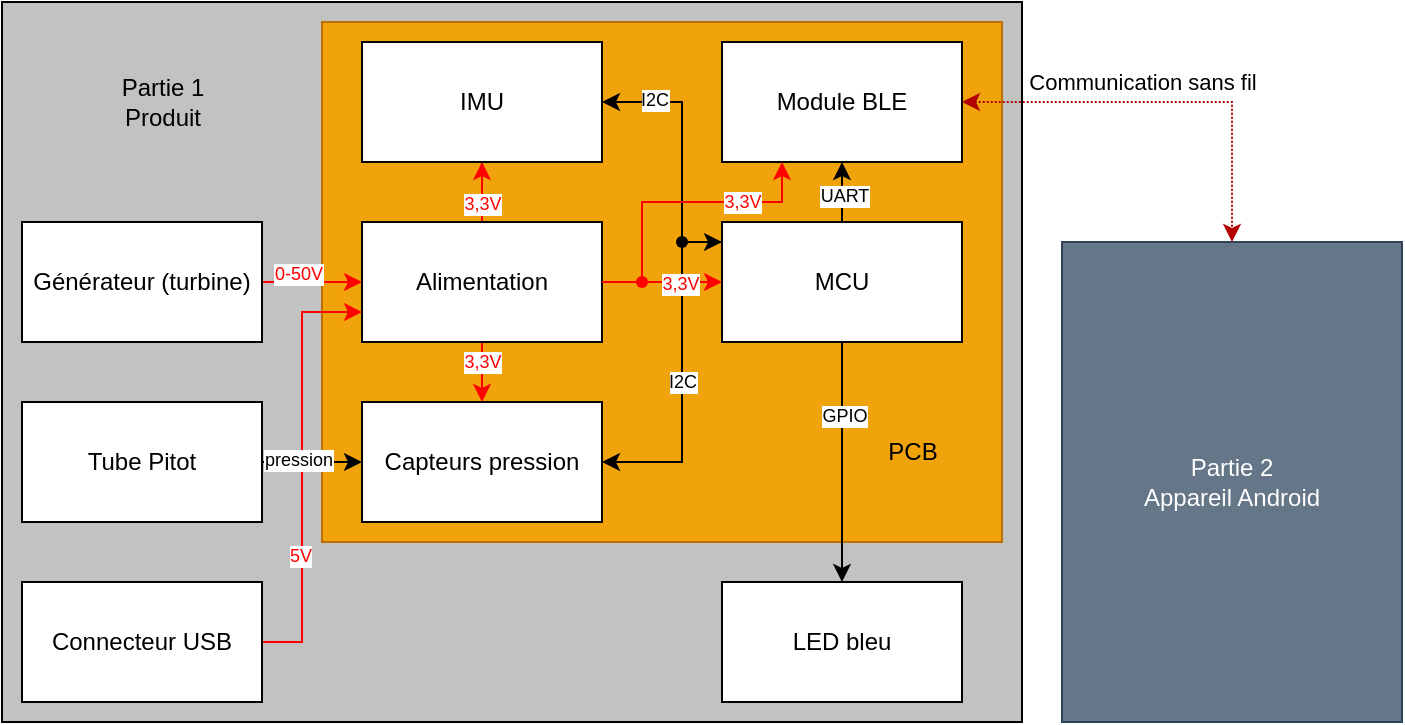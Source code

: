 <mxfile version="20.6.0"><diagram id="SIJ5Aryt0CdrIKUSF-ZM" name="Page-1"><mxGraphModel dx="1301" dy="635" grid="1" gridSize="10" guides="1" tooltips="1" connect="1" arrows="1" fold="1" page="1" pageScale="1" pageWidth="1169" pageHeight="1654" math="0" shadow="0"><root><mxCell id="0"/><mxCell id="1" parent="0"/><mxCell id="ZXaSeXjnJ3P-zzGFi4Rx-47" value="" style="rounded=0;whiteSpace=wrap;html=1;fillColor=#C2C2C2;" parent="1" vertex="1"><mxGeometry x="10" y="260" width="510" height="360" as="geometry"/></mxCell><mxCell id="ZXaSeXjnJ3P-zzGFi4Rx-8" value="" style="rounded=0;whiteSpace=wrap;html=1;fillColor=#f0a30a;fontColor=#000000;strokeColor=#BD7000;fillStyle=auto;" parent="1" vertex="1"><mxGeometry x="170" y="270" width="340" height="260" as="geometry"/></mxCell><mxCell id="ZXaSeXjnJ3P-zzGFi4Rx-1" value="Module BLE" style="rounded=0;whiteSpace=wrap;html=1;" parent="1" vertex="1"><mxGeometry x="370" y="280" width="120" height="60" as="geometry"/></mxCell><mxCell id="ZXaSeXjnJ3P-zzGFi4Rx-15" style="edgeStyle=orthogonalEdgeStyle;rounded=0;orthogonalLoop=1;jettySize=auto;html=1;entryX=0;entryY=0.25;entryDx=0;entryDy=0;startArrow=classic;startFill=1;endArrow=none;endFill=0;" parent="1" source="ZXaSeXjnJ3P-zzGFi4Rx-2" target="ZXaSeXjnJ3P-zzGFi4Rx-13" edge="1"><mxGeometry relative="1" as="geometry"><Array as="points"><mxPoint x="350" y="310"/><mxPoint x="350" y="380"/><mxPoint x="370" y="380"/></Array></mxGeometry></mxCell><mxCell id="BuXzhFkJGPk661kamWxM-22" value="I2C" style="edgeLabel;html=1;align=center;verticalAlign=middle;resizable=0;points=[];fontColor=#000000;fontSize=9;" parent="ZXaSeXjnJ3P-zzGFi4Rx-15" vertex="1" connectable="0"><mxGeometry x="-0.621" y="1" relative="1" as="geometry"><mxPoint as="offset"/></mxGeometry></mxCell><mxCell id="ZXaSeXjnJ3P-zzGFi4Rx-2" value="IMU" style="rounded=0;whiteSpace=wrap;html=1;" parent="1" vertex="1"><mxGeometry x="190" y="280" width="120" height="60" as="geometry"/></mxCell><mxCell id="ZXaSeXjnJ3P-zzGFi4Rx-22" value="" style="edgeStyle=orthogonalEdgeStyle;rounded=0;orthogonalLoop=1;jettySize=auto;html=1;endArrow=classic;endFill=1;" parent="1" source="ZXaSeXjnJ3P-zzGFi4Rx-4" target="ZXaSeXjnJ3P-zzGFi4Rx-21" edge="1"><mxGeometry relative="1" as="geometry"/></mxCell><mxCell id="ZXaSeXjnJ3P-zzGFi4Rx-4" value="Tube Pitot" style="rounded=0;whiteSpace=wrap;html=1;" parent="1" vertex="1"><mxGeometry x="20" y="460" width="120" height="60" as="geometry"/></mxCell><mxCell id="BuXzhFkJGPk661kamWxM-2" style="edgeStyle=orthogonalEdgeStyle;rounded=0;orthogonalLoop=1;jettySize=auto;html=1;exitX=0.5;exitY=0;exitDx=0;exitDy=0;entryX=0.5;entryY=1;entryDx=0;entryDy=0;endArrow=classic;endFill=1;startArrow=none;startFill=0;" parent="1" source="ZXaSeXjnJ3P-zzGFi4Rx-13" target="ZXaSeXjnJ3P-zzGFi4Rx-1" edge="1"><mxGeometry relative="1" as="geometry"/></mxCell><mxCell id="ZXaSeXjnJ3P-zzGFi4Rx-13" value="MCU" style="rounded=0;whiteSpace=wrap;html=1;" parent="1" vertex="1"><mxGeometry x="370" y="370" width="120" height="60" as="geometry"/></mxCell><mxCell id="ZXaSeXjnJ3P-zzGFi4Rx-38" style="edgeStyle=orthogonalEdgeStyle;rounded=0;orthogonalLoop=1;jettySize=auto;html=1;strokeWidth=1;startArrow=classic;startFill=1;endSize=6;endArrow=classic;endFill=1;" parent="1" source="ZXaSeXjnJ3P-zzGFi4Rx-21" target="ZXaSeXjnJ3P-zzGFi4Rx-13" edge="1"><mxGeometry relative="1" as="geometry"><Array as="points"><mxPoint x="350" y="490"/><mxPoint x="350" y="380"/></Array></mxGeometry></mxCell><mxCell id="ZXaSeXjnJ3P-zzGFi4Rx-21" value="Capteurs pression" style="whiteSpace=wrap;html=1;rounded=0;" parent="1" vertex="1"><mxGeometry x="190" y="460" width="120" height="60" as="geometry"/></mxCell><mxCell id="ZXaSeXjnJ3P-zzGFi4Rx-24" value="Partie 2&lt;br&gt;Appareil Android" style="rounded=0;whiteSpace=wrap;html=1;fillColor=#647687;fontColor=#ffffff;strokeColor=#314354;" parent="1" vertex="1"><mxGeometry x="540" y="380" width="170" height="240" as="geometry"/></mxCell><mxCell id="ZXaSeXjnJ3P-zzGFi4Rx-35" style="edgeStyle=orthogonalEdgeStyle;rounded=0;orthogonalLoop=1;jettySize=auto;html=1;entryX=0.5;entryY=1;entryDx=0;entryDy=0;strokeWidth=1;startArrow=none;startFill=0;endSize=6;endArrow=none;endFill=0;" parent="1" source="ZXaSeXjnJ3P-zzGFi4Rx-32" target="ZXaSeXjnJ3P-zzGFi4Rx-2" edge="1"><mxGeometry relative="1" as="geometry"/></mxCell><mxCell id="ZXaSeXjnJ3P-zzGFi4Rx-36" style="edgeStyle=orthogonalEdgeStyle;rounded=0;orthogonalLoop=1;jettySize=auto;html=1;exitX=0.5;exitY=1;exitDx=0;exitDy=0;entryX=0.5;entryY=0;entryDx=0;entryDy=0;strokeWidth=1;startArrow=none;startFill=0;endSize=6;endArrow=classic;endFill=1;strokeColor=#FF0000;" parent="1" source="ZXaSeXjnJ3P-zzGFi4Rx-32" target="ZXaSeXjnJ3P-zzGFi4Rx-21" edge="1"><mxGeometry relative="1" as="geometry"/></mxCell><mxCell id="ZXaSeXjnJ3P-zzGFi4Rx-37" style="edgeStyle=orthogonalEdgeStyle;rounded=0;orthogonalLoop=1;jettySize=auto;html=1;entryX=0;entryY=0.5;entryDx=0;entryDy=0;strokeWidth=1;startArrow=none;startFill=0;endSize=6;endArrow=classic;endFill=1;strokeColor=#FF0000;" parent="1" source="ZXaSeXjnJ3P-zzGFi4Rx-32" target="ZXaSeXjnJ3P-zzGFi4Rx-13" edge="1"><mxGeometry relative="1" as="geometry"/></mxCell><mxCell id="ZXaSeXjnJ3P-zzGFi4Rx-40" style="edgeStyle=orthogonalEdgeStyle;rounded=0;orthogonalLoop=1;jettySize=auto;html=1;entryX=0.25;entryY=1;entryDx=0;entryDy=0;strokeWidth=1;startArrow=none;startFill=0;endSize=6;exitX=1;exitY=0.25;exitDx=0;exitDy=0;endArrow=classic;endFill=1;strokeColor=#FF0000;" parent="1" source="ZXaSeXjnJ3P-zzGFi4Rx-32" target="ZXaSeXjnJ3P-zzGFi4Rx-1" edge="1"><mxGeometry relative="1" as="geometry"><Array as="points"><mxPoint x="310" y="400"/><mxPoint x="330" y="400"/><mxPoint x="330" y="360"/><mxPoint x="400" y="360"/></Array></mxGeometry></mxCell><mxCell id="BuXzhFkJGPk661kamWxM-14" value="" style="edgeStyle=elbowEdgeStyle;rounded=0;orthogonalLoop=1;jettySize=auto;html=1;startArrow=none;startFill=0;endArrow=classic;endFill=1;strokeColor=#FF0000;" parent="1" source="ZXaSeXjnJ3P-zzGFi4Rx-32" target="ZXaSeXjnJ3P-zzGFi4Rx-2" edge="1"><mxGeometry relative="1" as="geometry"/></mxCell><mxCell id="BuXzhFkJGPk661kamWxM-15" value="&lt;div style=&quot;font-size: 9px;&quot;&gt;3,3V&lt;/div&gt;" style="edgeLabel;html=1;align=center;verticalAlign=middle;resizable=0;points=[];labelBackgroundColor=default;fontColor=#FF0000;fontSize=9;" parent="BuXzhFkJGPk661kamWxM-14" vertex="1" connectable="0"><mxGeometry x="0.43" y="1" relative="1" as="geometry"><mxPoint x="1" y="12" as="offset"/></mxGeometry></mxCell><mxCell id="ZXaSeXjnJ3P-zzGFi4Rx-32" value="Alimentation" style="rounded=0;whiteSpace=wrap;html=1;" parent="1" vertex="1"><mxGeometry x="190" y="370" width="120" height="60" as="geometry"/></mxCell><mxCell id="ZXaSeXjnJ3P-zzGFi4Rx-33" style="edgeStyle=orthogonalEdgeStyle;rounded=0;orthogonalLoop=1;jettySize=auto;html=1;entryX=0;entryY=0.5;entryDx=0;entryDy=0;endArrow=classic;endFill=1;strokeColor=#FF0000;" parent="1" source="ZXaSeXjnJ3P-zzGFi4Rx-34" target="ZXaSeXjnJ3P-zzGFi4Rx-32" edge="1"><mxGeometry relative="1" as="geometry"/></mxCell><mxCell id="ZXaSeXjnJ3P-zzGFi4Rx-34" value="Générateur (turbine)" style="rounded=0;whiteSpace=wrap;html=1;" parent="1" vertex="1"><mxGeometry x="20" y="370" width="120" height="60" as="geometry"/></mxCell><mxCell id="ZXaSeXjnJ3P-zzGFi4Rx-43" value="PCB" style="text;html=1;align=center;verticalAlign=middle;resizable=0;points=[];autosize=1;strokeColor=none;fillColor=none;" parent="1" vertex="1"><mxGeometry x="440" y="470" width="50" height="30" as="geometry"/></mxCell><mxCell id="ZXaSeXjnJ3P-zzGFi4Rx-27" style="edgeStyle=orthogonalEdgeStyle;rounded=0;orthogonalLoop=1;jettySize=auto;html=1;exitX=1;exitY=0.5;exitDx=0;exitDy=0;dashed=1;startArrow=classic;startFill=1;fillColor=#e51400;strokeColor=#B20000;strokeWidth=1;endSize=6;dashPattern=1 1;entryX=0.5;entryY=0;entryDx=0;entryDy=0;endArrow=classic;endFill=1;" parent="1" source="ZXaSeXjnJ3P-zzGFi4Rx-1" target="ZXaSeXjnJ3P-zzGFi4Rx-24" edge="1"><mxGeometry relative="1" as="geometry"><mxPoint x="625" y="280" as="targetPoint"/><Array as="points"><mxPoint x="625" y="310"/></Array></mxGeometry></mxCell><mxCell id="5gPEP8XqndLBVKY0DYdR-1" value="&lt;span style=&quot;background-color: rgb(255, 255, 255);&quot;&gt;Communication sans fil&lt;/span&gt;" style="edgeLabel;html=1;align=center;verticalAlign=middle;resizable=0;points=[];" parent="ZXaSeXjnJ3P-zzGFi4Rx-27" vertex="1" connectable="0"><mxGeometry x="-0.269" y="2" relative="1" as="geometry"><mxPoint x="15" y="-8" as="offset"/></mxGeometry></mxCell><mxCell id="ZXaSeXjnJ3P-zzGFi4Rx-48" value="&lt;div&gt;Partie 1&lt;/div&gt;&lt;div&gt;Produit&lt;/div&gt;" style="text;html=1;align=center;verticalAlign=middle;resizable=0;points=[];autosize=1;strokeColor=none;fillColor=none;" parent="1" vertex="1"><mxGeometry x="55" y="290" width="70" height="40" as="geometry"/></mxCell><mxCell id="ZXaSeXjnJ3P-zzGFi4Rx-53" style="edgeStyle=orthogonalEdgeStyle;rounded=0;orthogonalLoop=1;jettySize=auto;html=1;entryX=0.5;entryY=1;entryDx=0;entryDy=0;strokeWidth=1;startArrow=classic;startFill=1;endSize=6;endArrow=none;endFill=0;" parent="1" source="ZXaSeXjnJ3P-zzGFi4Rx-50" target="ZXaSeXjnJ3P-zzGFi4Rx-13" edge="1"><mxGeometry relative="1" as="geometry"/></mxCell><mxCell id="ZXaSeXjnJ3P-zzGFi4Rx-50" value="LED bleu" style="rounded=0;whiteSpace=wrap;html=1;" parent="1" vertex="1"><mxGeometry x="370" y="550" width="120" height="60" as="geometry"/></mxCell><mxCell id="QbbF_x2u20-tIUAv3vXb-6" style="edgeStyle=orthogonalEdgeStyle;rounded=0;orthogonalLoop=1;jettySize=auto;html=1;entryX=0;entryY=0.75;entryDx=0;entryDy=0;strokeColor=#FF0000;" edge="1" parent="1" source="BuXzhFkJGPk661kamWxM-4" target="ZXaSeXjnJ3P-zzGFi4Rx-32"><mxGeometry relative="1" as="geometry"><mxPoint x="280" y="440" as="targetPoint"/><Array as="points"><mxPoint x="160" y="580"/><mxPoint x="160" y="415"/></Array></mxGeometry></mxCell><mxCell id="BuXzhFkJGPk661kamWxM-4" value="Connecteur USB" style="rounded=0;whiteSpace=wrap;html=1;" parent="1" vertex="1"><mxGeometry x="20" y="550" width="120" height="60" as="geometry"/></mxCell><mxCell id="BuXzhFkJGPk661kamWxM-12" value="" style="shape=waypoint;sketch=0;fillStyle=solid;size=6;pointerEvents=1;points=[];fillColor=none;resizable=0;rotatable=0;perimeter=centerPerimeter;snapToPoint=1;strokeColor=#FF0000;" parent="1" vertex="1"><mxGeometry x="310" y="380" width="40" height="40" as="geometry"/></mxCell><mxCell id="BuXzhFkJGPk661kamWxM-13" value="" style="edgeStyle=elbowEdgeStyle;rounded=0;orthogonalLoop=1;jettySize=auto;html=1;entryDx=0;entryDy=0;startArrow=none;startFill=0;endArrow=none;endFill=0;strokeColor=#FF0000;" parent="1" source="ZXaSeXjnJ3P-zzGFi4Rx-32" target="BuXzhFkJGPk661kamWxM-12" edge="1"><mxGeometry relative="1" as="geometry"><mxPoint x="310" y="400" as="sourcePoint"/><mxPoint x="310" y="580" as="targetPoint"/><Array as="points"/></mxGeometry></mxCell><mxCell id="BuXzhFkJGPk661kamWxM-16" value="&lt;div style=&quot;font-size: 9px;&quot;&gt;3,3V&lt;/div&gt;" style="edgeLabel;html=1;align=center;verticalAlign=middle;resizable=0;points=[];labelBackgroundColor=default;fontColor=#FF0000;fontSize=9;" parent="1" vertex="1" connectable="0"><mxGeometry x="250" y="440.001" as="geometry"/></mxCell><mxCell id="BuXzhFkJGPk661kamWxM-17" value="&lt;div style=&quot;font-size: 9px;&quot;&gt;3,3V&lt;/div&gt;" style="edgeLabel;html=1;align=center;verticalAlign=middle;resizable=0;points=[];labelBackgroundColor=default;fontColor=#FF0000;fontSize=9;" parent="1" vertex="1" connectable="0"><mxGeometry x="360" y="400.001" as="geometry"><mxPoint x="-11" y="1" as="offset"/></mxGeometry></mxCell><mxCell id="BuXzhFkJGPk661kamWxM-18" value="&lt;div style=&quot;font-size: 9px;&quot;&gt;3,3V&lt;/div&gt;" style="edgeLabel;html=1;align=center;verticalAlign=middle;resizable=0;points=[];labelBackgroundColor=default;fontColor=#FF0000;fontSize=9;" parent="1" vertex="1" connectable="0"><mxGeometry x="380" y="360.001" as="geometry"/></mxCell><mxCell id="BuXzhFkJGPk661kamWxM-23" value="I2C" style="edgeLabel;html=1;align=center;verticalAlign=middle;resizable=0;points=[];fontColor=#000000;fontSize=9;" parent="1" vertex="1" connectable="0"><mxGeometry x="350.004" y="450" as="geometry"/></mxCell><mxCell id="BuXzhFkJGPk661kamWxM-24" value="GPIO" style="edgeLabel;html=1;align=center;verticalAlign=middle;resizable=0;points=[];fontColor=#000000;fontSize=9;" parent="1" vertex="1" connectable="0"><mxGeometry x="360.004" y="460" as="geometry"><mxPoint x="71" y="7" as="offset"/></mxGeometry></mxCell><mxCell id="BuXzhFkJGPk661kamWxM-25" value="pression" style="edgeLabel;html=1;align=center;verticalAlign=middle;resizable=0;points=[];fontColor=#000000;fontSize=9;" parent="1" vertex="1" connectable="0"><mxGeometry x="350.004" y="470" as="geometry"><mxPoint x="-192" y="19" as="offset"/></mxGeometry></mxCell><mxCell id="BuXzhFkJGPk661kamWxM-26" value="&lt;font color=&quot;#FF0000&quot;&gt;0-50V&lt;/font&gt;" style="edgeLabel;html=1;align=center;verticalAlign=middle;resizable=0;points=[];fontColor=#000000;fontSize=9;" parent="1" vertex="1" connectable="0"><mxGeometry x="160.004" y="400" as="geometry"><mxPoint x="-2" y="-4" as="offset"/></mxGeometry></mxCell><mxCell id="BuXzhFkJGPk661kamWxM-27" value="UART" style="edgeLabel;html=1;align=center;verticalAlign=middle;resizable=0;points=[];fontColor=#000000;fontSize=9;" parent="1" vertex="1" connectable="0"><mxGeometry x="360.004" y="350" as="geometry"><mxPoint x="71" y="7" as="offset"/></mxGeometry></mxCell><mxCell id="BuXzhFkJGPk661kamWxM-28" value="&lt;div&gt;&lt;font color=&quot;#FF0000&quot;&gt;5V&lt;/font&gt;&lt;/div&gt;" style="edgeLabel;html=1;align=center;verticalAlign=middle;resizable=0;points=[];labelBackgroundColor=default;fontColor=#FF0000;fontSize=9;" parent="1" vertex="1" connectable="0"><mxGeometry x="190" y="410.001" as="geometry"><mxPoint x="-31" y="127" as="offset"/></mxGeometry></mxCell><mxCell id="QbbF_x2u20-tIUAv3vXb-1" value="" style="shape=waypoint;sketch=0;fillStyle=solid;size=6;pointerEvents=1;points=[];fillColor=none;resizable=0;rotatable=0;perimeter=centerPerimeter;snapToPoint=1;strokeColor=#030000;" vertex="1" parent="1"><mxGeometry x="330" y="360" width="40" height="40" as="geometry"/></mxCell></root></mxGraphModel></diagram></mxfile>